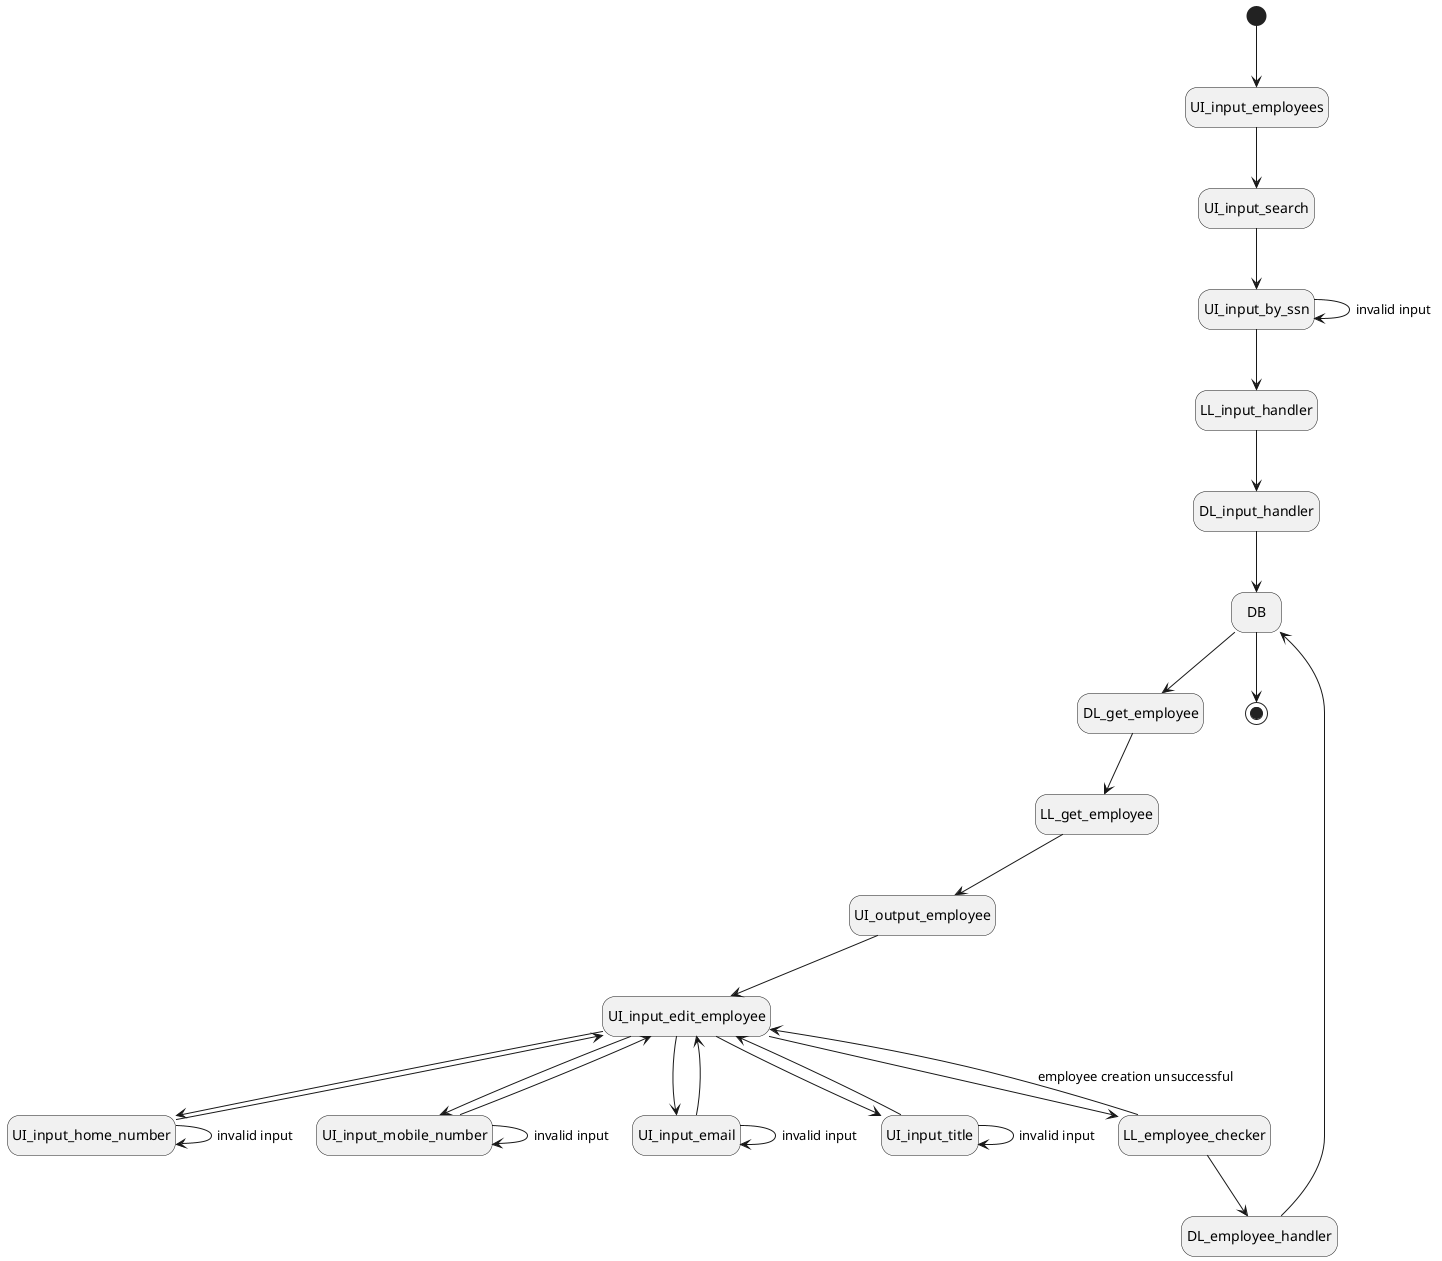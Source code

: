 @startuml edit employee info
hide empty description

[*] -down->  UI_input_employees 
UI_input_employees -down-> UI_input_search
UI_input_search -down-> UI_input_by_ssn
UI_input_by_ssn -down-> UI_input_by_ssn:invalid input
UI_input_by_ssn -down->  LL_input_handler
LL_input_handler -down-> DL_input_handler
DL_input_handler -down-> DB 
DB -down-> DL_get_employee
DL_get_employee -down-> LL_get_employee
LL_get_employee -down-> UI_output_employee
UI_output_employee -down-> UI_input_edit_employee
UI_input_edit_employee -down-> UI_input_home_number
UI_input_home_number -down-> UI_input_home_number:invalid input
UI_input_edit_employee -down-> UI_input_mobile_number
UI_input_mobile_number -down-> UI_input_mobile_number:invalid input
UI_input_edit_employee -down-> UI_input_email
UI_input_email -down-> UI_input_email:invalid input
UI_input_edit_employee -down-> UI_input_title
UI_input_title -down-> UI_input_title:invalid input
UI_input_home_number --> UI_input_edit_employee
UI_input_mobile_number --> UI_input_edit_employee
UI_input_email --> UI_input_edit_employee
UI_input_title --> UI_input_edit_employee
UI_input_edit_employee -down-> LL_employee_checker
LL_employee_checker --> UI_input_edit_employee:employee creation unsuccessful
LL_employee_checker -down-> DL_employee_handler
DL_employee_handler -down-> DB
DB --> [*]

@enduml